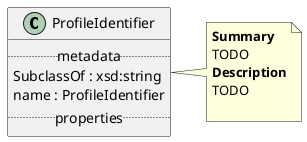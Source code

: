 @startuml
class ProfileIdentifier {
.. metadata ..
    SubclassOf : xsd:string
    name : ProfileIdentifier
.. properties ..
}
note right of ProfileIdentifier
<b>Summary</b>
TODO
<b>Description</b>
TODO

end note
@enduml
